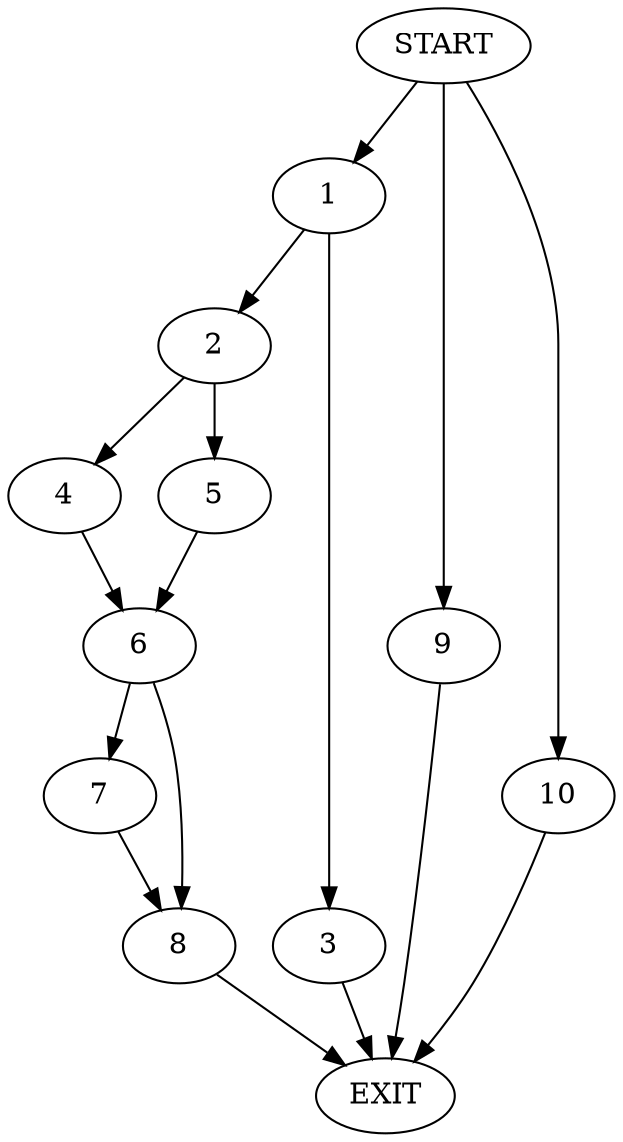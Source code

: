 digraph {
0 [label="START"]
11 [label="EXIT"]
0 -> 1
1 -> 2
1 -> 3
2 -> 4
2 -> 5
3 -> 11
4 -> 6
5 -> 6
6 -> 7
6 -> 8
7 -> 8
8 -> 11
0 -> 9
9 -> 11
0 -> 10
10 -> 11
}
